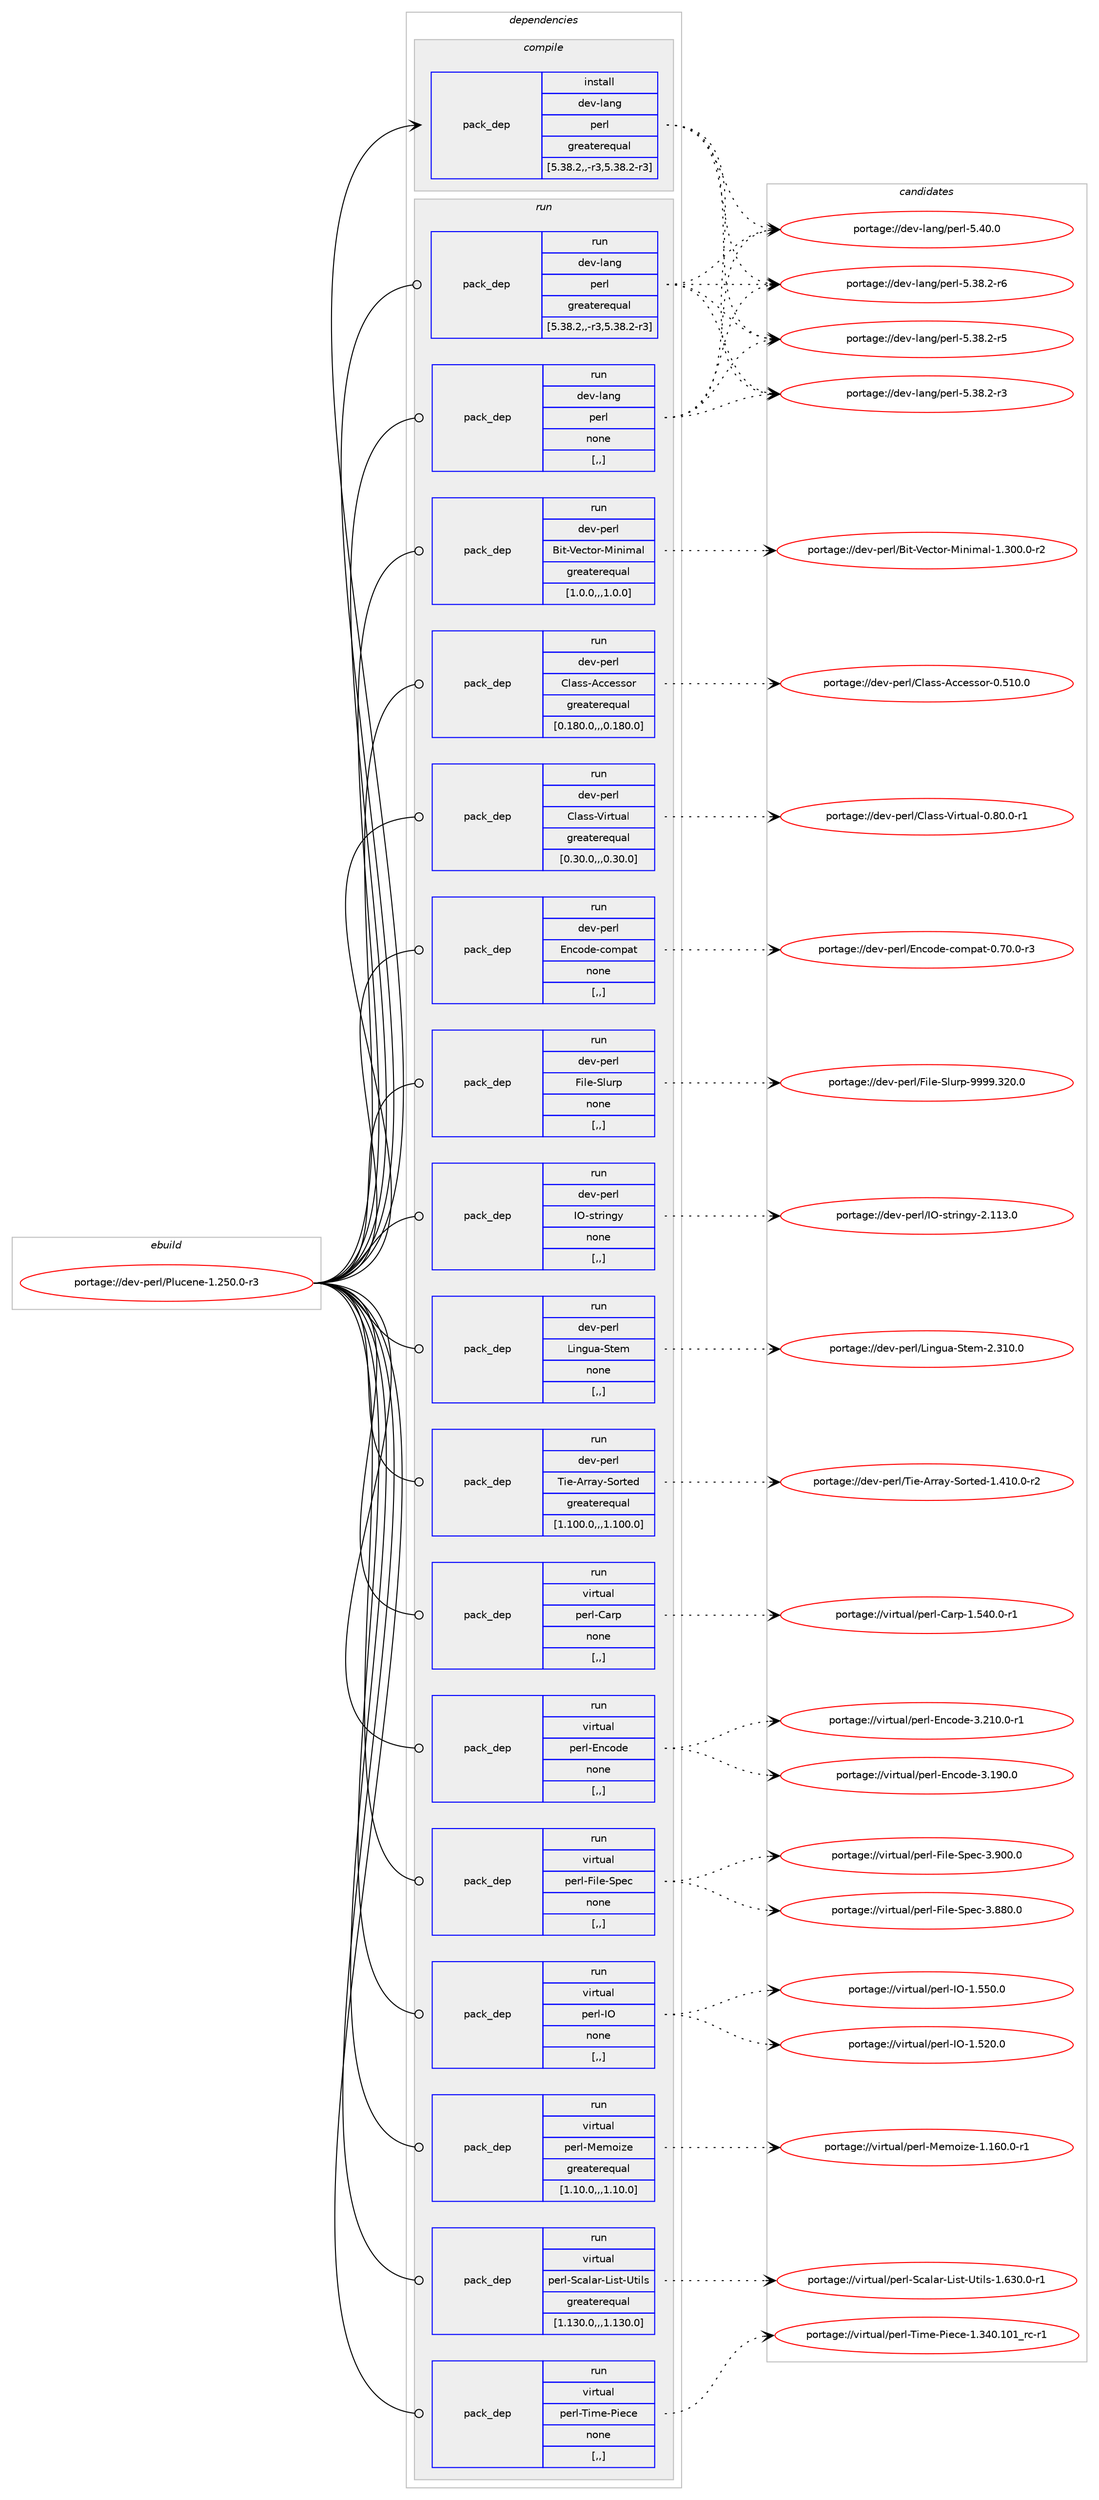 digraph prolog {

# *************
# Graph options
# *************

newrank=true;
concentrate=true;
compound=true;
graph [rankdir=LR,fontname=Helvetica,fontsize=10,ranksep=1.5];#, ranksep=2.5, nodesep=0.2];
edge  [arrowhead=vee];
node  [fontname=Helvetica,fontsize=10];

# **********
# The ebuild
# **********

subgraph cluster_leftcol {
color=gray;
label=<<i>ebuild</i>>;
id [label="portage://dev-perl/Plucene-1.250.0-r3", color=red, width=4, href="../dev-perl/Plucene-1.250.0-r3.svg"];
}

# ****************
# The dependencies
# ****************

subgraph cluster_midcol {
color=gray;
label=<<i>dependencies</i>>;
subgraph cluster_compile {
fillcolor="#eeeeee";
style=filled;
label=<<i>compile</i>>;
subgraph pack465087 {
dependency630176 [label=<<TABLE BORDER="0" CELLBORDER="1" CELLSPACING="0" CELLPADDING="4" WIDTH="220"><TR><TD ROWSPAN="6" CELLPADDING="30">pack_dep</TD></TR><TR><TD WIDTH="110">install</TD></TR><TR><TD>dev-lang</TD></TR><TR><TD>perl</TD></TR><TR><TD>greaterequal</TD></TR><TR><TD>[5.38.2,,-r3,5.38.2-r3]</TD></TR></TABLE>>, shape=none, color=blue];
}
id:e -> dependency630176:w [weight=20,style="solid",arrowhead="vee"];
}
subgraph cluster_compileandrun {
fillcolor="#eeeeee";
style=filled;
label=<<i>compile and run</i>>;
}
subgraph cluster_run {
fillcolor="#eeeeee";
style=filled;
label=<<i>run</i>>;
subgraph pack465088 {
dependency630177 [label=<<TABLE BORDER="0" CELLBORDER="1" CELLSPACING="0" CELLPADDING="4" WIDTH="220"><TR><TD ROWSPAN="6" CELLPADDING="30">pack_dep</TD></TR><TR><TD WIDTH="110">run</TD></TR><TR><TD>dev-lang</TD></TR><TR><TD>perl</TD></TR><TR><TD>greaterequal</TD></TR><TR><TD>[5.38.2,,-r3,5.38.2-r3]</TD></TR></TABLE>>, shape=none, color=blue];
}
id:e -> dependency630177:w [weight=20,style="solid",arrowhead="odot"];
subgraph pack465089 {
dependency630178 [label=<<TABLE BORDER="0" CELLBORDER="1" CELLSPACING="0" CELLPADDING="4" WIDTH="220"><TR><TD ROWSPAN="6" CELLPADDING="30">pack_dep</TD></TR><TR><TD WIDTH="110">run</TD></TR><TR><TD>dev-lang</TD></TR><TR><TD>perl</TD></TR><TR><TD>none</TD></TR><TR><TD>[,,]</TD></TR></TABLE>>, shape=none, color=blue];
}
id:e -> dependency630178:w [weight=20,style="solid",arrowhead="odot"];
subgraph pack465090 {
dependency630179 [label=<<TABLE BORDER="0" CELLBORDER="1" CELLSPACING="0" CELLPADDING="4" WIDTH="220"><TR><TD ROWSPAN="6" CELLPADDING="30">pack_dep</TD></TR><TR><TD WIDTH="110">run</TD></TR><TR><TD>dev-perl</TD></TR><TR><TD>Bit-Vector-Minimal</TD></TR><TR><TD>greaterequal</TD></TR><TR><TD>[1.0.0,,,1.0.0]</TD></TR></TABLE>>, shape=none, color=blue];
}
id:e -> dependency630179:w [weight=20,style="solid",arrowhead="odot"];
subgraph pack465091 {
dependency630180 [label=<<TABLE BORDER="0" CELLBORDER="1" CELLSPACING="0" CELLPADDING="4" WIDTH="220"><TR><TD ROWSPAN="6" CELLPADDING="30">pack_dep</TD></TR><TR><TD WIDTH="110">run</TD></TR><TR><TD>dev-perl</TD></TR><TR><TD>Class-Accessor</TD></TR><TR><TD>greaterequal</TD></TR><TR><TD>[0.180.0,,,0.180.0]</TD></TR></TABLE>>, shape=none, color=blue];
}
id:e -> dependency630180:w [weight=20,style="solid",arrowhead="odot"];
subgraph pack465092 {
dependency630181 [label=<<TABLE BORDER="0" CELLBORDER="1" CELLSPACING="0" CELLPADDING="4" WIDTH="220"><TR><TD ROWSPAN="6" CELLPADDING="30">pack_dep</TD></TR><TR><TD WIDTH="110">run</TD></TR><TR><TD>dev-perl</TD></TR><TR><TD>Class-Virtual</TD></TR><TR><TD>greaterequal</TD></TR><TR><TD>[0.30.0,,,0.30.0]</TD></TR></TABLE>>, shape=none, color=blue];
}
id:e -> dependency630181:w [weight=20,style="solid",arrowhead="odot"];
subgraph pack465093 {
dependency630182 [label=<<TABLE BORDER="0" CELLBORDER="1" CELLSPACING="0" CELLPADDING="4" WIDTH="220"><TR><TD ROWSPAN="6" CELLPADDING="30">pack_dep</TD></TR><TR><TD WIDTH="110">run</TD></TR><TR><TD>dev-perl</TD></TR><TR><TD>Encode-compat</TD></TR><TR><TD>none</TD></TR><TR><TD>[,,]</TD></TR></TABLE>>, shape=none, color=blue];
}
id:e -> dependency630182:w [weight=20,style="solid",arrowhead="odot"];
subgraph pack465094 {
dependency630183 [label=<<TABLE BORDER="0" CELLBORDER="1" CELLSPACING="0" CELLPADDING="4" WIDTH="220"><TR><TD ROWSPAN="6" CELLPADDING="30">pack_dep</TD></TR><TR><TD WIDTH="110">run</TD></TR><TR><TD>dev-perl</TD></TR><TR><TD>File-Slurp</TD></TR><TR><TD>none</TD></TR><TR><TD>[,,]</TD></TR></TABLE>>, shape=none, color=blue];
}
id:e -> dependency630183:w [weight=20,style="solid",arrowhead="odot"];
subgraph pack465095 {
dependency630184 [label=<<TABLE BORDER="0" CELLBORDER="1" CELLSPACING="0" CELLPADDING="4" WIDTH="220"><TR><TD ROWSPAN="6" CELLPADDING="30">pack_dep</TD></TR><TR><TD WIDTH="110">run</TD></TR><TR><TD>dev-perl</TD></TR><TR><TD>IO-stringy</TD></TR><TR><TD>none</TD></TR><TR><TD>[,,]</TD></TR></TABLE>>, shape=none, color=blue];
}
id:e -> dependency630184:w [weight=20,style="solid",arrowhead="odot"];
subgraph pack465096 {
dependency630185 [label=<<TABLE BORDER="0" CELLBORDER="1" CELLSPACING="0" CELLPADDING="4" WIDTH="220"><TR><TD ROWSPAN="6" CELLPADDING="30">pack_dep</TD></TR><TR><TD WIDTH="110">run</TD></TR><TR><TD>dev-perl</TD></TR><TR><TD>Lingua-Stem</TD></TR><TR><TD>none</TD></TR><TR><TD>[,,]</TD></TR></TABLE>>, shape=none, color=blue];
}
id:e -> dependency630185:w [weight=20,style="solid",arrowhead="odot"];
subgraph pack465097 {
dependency630186 [label=<<TABLE BORDER="0" CELLBORDER="1" CELLSPACING="0" CELLPADDING="4" WIDTH="220"><TR><TD ROWSPAN="6" CELLPADDING="30">pack_dep</TD></TR><TR><TD WIDTH="110">run</TD></TR><TR><TD>dev-perl</TD></TR><TR><TD>Tie-Array-Sorted</TD></TR><TR><TD>greaterequal</TD></TR><TR><TD>[1.100.0,,,1.100.0]</TD></TR></TABLE>>, shape=none, color=blue];
}
id:e -> dependency630186:w [weight=20,style="solid",arrowhead="odot"];
subgraph pack465098 {
dependency630187 [label=<<TABLE BORDER="0" CELLBORDER="1" CELLSPACING="0" CELLPADDING="4" WIDTH="220"><TR><TD ROWSPAN="6" CELLPADDING="30">pack_dep</TD></TR><TR><TD WIDTH="110">run</TD></TR><TR><TD>virtual</TD></TR><TR><TD>perl-Carp</TD></TR><TR><TD>none</TD></TR><TR><TD>[,,]</TD></TR></TABLE>>, shape=none, color=blue];
}
id:e -> dependency630187:w [weight=20,style="solid",arrowhead="odot"];
subgraph pack465099 {
dependency630188 [label=<<TABLE BORDER="0" CELLBORDER="1" CELLSPACING="0" CELLPADDING="4" WIDTH="220"><TR><TD ROWSPAN="6" CELLPADDING="30">pack_dep</TD></TR><TR><TD WIDTH="110">run</TD></TR><TR><TD>virtual</TD></TR><TR><TD>perl-Encode</TD></TR><TR><TD>none</TD></TR><TR><TD>[,,]</TD></TR></TABLE>>, shape=none, color=blue];
}
id:e -> dependency630188:w [weight=20,style="solid",arrowhead="odot"];
subgraph pack465100 {
dependency630189 [label=<<TABLE BORDER="0" CELLBORDER="1" CELLSPACING="0" CELLPADDING="4" WIDTH="220"><TR><TD ROWSPAN="6" CELLPADDING="30">pack_dep</TD></TR><TR><TD WIDTH="110">run</TD></TR><TR><TD>virtual</TD></TR><TR><TD>perl-File-Spec</TD></TR><TR><TD>none</TD></TR><TR><TD>[,,]</TD></TR></TABLE>>, shape=none, color=blue];
}
id:e -> dependency630189:w [weight=20,style="solid",arrowhead="odot"];
subgraph pack465101 {
dependency630190 [label=<<TABLE BORDER="0" CELLBORDER="1" CELLSPACING="0" CELLPADDING="4" WIDTH="220"><TR><TD ROWSPAN="6" CELLPADDING="30">pack_dep</TD></TR><TR><TD WIDTH="110">run</TD></TR><TR><TD>virtual</TD></TR><TR><TD>perl-IO</TD></TR><TR><TD>none</TD></TR><TR><TD>[,,]</TD></TR></TABLE>>, shape=none, color=blue];
}
id:e -> dependency630190:w [weight=20,style="solid",arrowhead="odot"];
subgraph pack465102 {
dependency630191 [label=<<TABLE BORDER="0" CELLBORDER="1" CELLSPACING="0" CELLPADDING="4" WIDTH="220"><TR><TD ROWSPAN="6" CELLPADDING="30">pack_dep</TD></TR><TR><TD WIDTH="110">run</TD></TR><TR><TD>virtual</TD></TR><TR><TD>perl-Memoize</TD></TR><TR><TD>greaterequal</TD></TR><TR><TD>[1.10.0,,,1.10.0]</TD></TR></TABLE>>, shape=none, color=blue];
}
id:e -> dependency630191:w [weight=20,style="solid",arrowhead="odot"];
subgraph pack465103 {
dependency630192 [label=<<TABLE BORDER="0" CELLBORDER="1" CELLSPACING="0" CELLPADDING="4" WIDTH="220"><TR><TD ROWSPAN="6" CELLPADDING="30">pack_dep</TD></TR><TR><TD WIDTH="110">run</TD></TR><TR><TD>virtual</TD></TR><TR><TD>perl-Scalar-List-Utils</TD></TR><TR><TD>greaterequal</TD></TR><TR><TD>[1.130.0,,,1.130.0]</TD></TR></TABLE>>, shape=none, color=blue];
}
id:e -> dependency630192:w [weight=20,style="solid",arrowhead="odot"];
subgraph pack465104 {
dependency630193 [label=<<TABLE BORDER="0" CELLBORDER="1" CELLSPACING="0" CELLPADDING="4" WIDTH="220"><TR><TD ROWSPAN="6" CELLPADDING="30">pack_dep</TD></TR><TR><TD WIDTH="110">run</TD></TR><TR><TD>virtual</TD></TR><TR><TD>perl-Time-Piece</TD></TR><TR><TD>none</TD></TR><TR><TD>[,,]</TD></TR></TABLE>>, shape=none, color=blue];
}
id:e -> dependency630193:w [weight=20,style="solid",arrowhead="odot"];
}
}

# **************
# The candidates
# **************

subgraph cluster_choices {
rank=same;
color=gray;
label=<<i>candidates</i>>;

subgraph choice465087 {
color=black;
nodesep=1;
choice10010111845108971101034711210111410845534652484648 [label="portage://dev-lang/perl-5.40.0", color=red, width=4,href="../dev-lang/perl-5.40.0.svg"];
choice100101118451089711010347112101114108455346515646504511454 [label="portage://dev-lang/perl-5.38.2-r6", color=red, width=4,href="../dev-lang/perl-5.38.2-r6.svg"];
choice100101118451089711010347112101114108455346515646504511453 [label="portage://dev-lang/perl-5.38.2-r5", color=red, width=4,href="../dev-lang/perl-5.38.2-r5.svg"];
choice100101118451089711010347112101114108455346515646504511451 [label="portage://dev-lang/perl-5.38.2-r3", color=red, width=4,href="../dev-lang/perl-5.38.2-r3.svg"];
dependency630176:e -> choice10010111845108971101034711210111410845534652484648:w [style=dotted,weight="100"];
dependency630176:e -> choice100101118451089711010347112101114108455346515646504511454:w [style=dotted,weight="100"];
dependency630176:e -> choice100101118451089711010347112101114108455346515646504511453:w [style=dotted,weight="100"];
dependency630176:e -> choice100101118451089711010347112101114108455346515646504511451:w [style=dotted,weight="100"];
}
subgraph choice465088 {
color=black;
nodesep=1;
choice10010111845108971101034711210111410845534652484648 [label="portage://dev-lang/perl-5.40.0", color=red, width=4,href="../dev-lang/perl-5.40.0.svg"];
choice100101118451089711010347112101114108455346515646504511454 [label="portage://dev-lang/perl-5.38.2-r6", color=red, width=4,href="../dev-lang/perl-5.38.2-r6.svg"];
choice100101118451089711010347112101114108455346515646504511453 [label="portage://dev-lang/perl-5.38.2-r5", color=red, width=4,href="../dev-lang/perl-5.38.2-r5.svg"];
choice100101118451089711010347112101114108455346515646504511451 [label="portage://dev-lang/perl-5.38.2-r3", color=red, width=4,href="../dev-lang/perl-5.38.2-r3.svg"];
dependency630177:e -> choice10010111845108971101034711210111410845534652484648:w [style=dotted,weight="100"];
dependency630177:e -> choice100101118451089711010347112101114108455346515646504511454:w [style=dotted,weight="100"];
dependency630177:e -> choice100101118451089711010347112101114108455346515646504511453:w [style=dotted,weight="100"];
dependency630177:e -> choice100101118451089711010347112101114108455346515646504511451:w [style=dotted,weight="100"];
}
subgraph choice465089 {
color=black;
nodesep=1;
choice10010111845108971101034711210111410845534652484648 [label="portage://dev-lang/perl-5.40.0", color=red, width=4,href="../dev-lang/perl-5.40.0.svg"];
choice100101118451089711010347112101114108455346515646504511454 [label="portage://dev-lang/perl-5.38.2-r6", color=red, width=4,href="../dev-lang/perl-5.38.2-r6.svg"];
choice100101118451089711010347112101114108455346515646504511453 [label="portage://dev-lang/perl-5.38.2-r5", color=red, width=4,href="../dev-lang/perl-5.38.2-r5.svg"];
choice100101118451089711010347112101114108455346515646504511451 [label="portage://dev-lang/perl-5.38.2-r3", color=red, width=4,href="../dev-lang/perl-5.38.2-r3.svg"];
dependency630178:e -> choice10010111845108971101034711210111410845534652484648:w [style=dotted,weight="100"];
dependency630178:e -> choice100101118451089711010347112101114108455346515646504511454:w [style=dotted,weight="100"];
dependency630178:e -> choice100101118451089711010347112101114108455346515646504511453:w [style=dotted,weight="100"];
dependency630178:e -> choice100101118451089711010347112101114108455346515646504511451:w [style=dotted,weight="100"];
}
subgraph choice465090 {
color=black;
nodesep=1;
choice10010111845112101114108476610511645861019911611111445771051101051099710845494651484846484511450 [label="portage://dev-perl/Bit-Vector-Minimal-1.300.0-r2", color=red, width=4,href="../dev-perl/Bit-Vector-Minimal-1.300.0-r2.svg"];
dependency630179:e -> choice10010111845112101114108476610511645861019911611111445771051101051099710845494651484846484511450:w [style=dotted,weight="100"];
}
subgraph choice465091 {
color=black;
nodesep=1;
choice10010111845112101114108476710897115115456599991011151151111144548465349484648 [label="portage://dev-perl/Class-Accessor-0.510.0", color=red, width=4,href="../dev-perl/Class-Accessor-0.510.0.svg"];
dependency630180:e -> choice10010111845112101114108476710897115115456599991011151151111144548465349484648:w [style=dotted,weight="100"];
}
subgraph choice465092 {
color=black;
nodesep=1;
choice10010111845112101114108476710897115115458610511411611797108454846564846484511449 [label="portage://dev-perl/Class-Virtual-0.80.0-r1", color=red, width=4,href="../dev-perl/Class-Virtual-0.80.0-r1.svg"];
dependency630181:e -> choice10010111845112101114108476710897115115458610511411611797108454846564846484511449:w [style=dotted,weight="100"];
}
subgraph choice465093 {
color=black;
nodesep=1;
choice10010111845112101114108476911099111100101459911110911297116454846554846484511451 [label="portage://dev-perl/Encode-compat-0.70.0-r3", color=red, width=4,href="../dev-perl/Encode-compat-0.70.0-r3.svg"];
dependency630182:e -> choice10010111845112101114108476911099111100101459911110911297116454846554846484511451:w [style=dotted,weight="100"];
}
subgraph choice465094 {
color=black;
nodesep=1;
choice10010111845112101114108477010510810145831081171141124557575757465150484648 [label="portage://dev-perl/File-Slurp-9999.320.0", color=red, width=4,href="../dev-perl/File-Slurp-9999.320.0.svg"];
dependency630183:e -> choice10010111845112101114108477010510810145831081171141124557575757465150484648:w [style=dotted,weight="100"];
}
subgraph choice465095 {
color=black;
nodesep=1;
choice10010111845112101114108477379451151161141051101031214550464949514648 [label="portage://dev-perl/IO-stringy-2.113.0", color=red, width=4,href="../dev-perl/IO-stringy-2.113.0.svg"];
dependency630184:e -> choice10010111845112101114108477379451151161141051101031214550464949514648:w [style=dotted,weight="100"];
}
subgraph choice465096 {
color=black;
nodesep=1;
choice1001011184511210111410847761051101031179745831161011094550465149484648 [label="portage://dev-perl/Lingua-Stem-2.310.0", color=red, width=4,href="../dev-perl/Lingua-Stem-2.310.0.svg"];
dependency630185:e -> choice1001011184511210111410847761051101031179745831161011094550465149484648:w [style=dotted,weight="100"];
}
subgraph choice465097 {
color=black;
nodesep=1;
choice100101118451121011141084784105101456511411497121458311111411610110045494652494846484511450 [label="portage://dev-perl/Tie-Array-Sorted-1.410.0-r2", color=red, width=4,href="../dev-perl/Tie-Array-Sorted-1.410.0-r2.svg"];
dependency630186:e -> choice100101118451121011141084784105101456511411497121458311111411610110045494652494846484511450:w [style=dotted,weight="100"];
}
subgraph choice465098 {
color=black;
nodesep=1;
choice118105114116117971084711210111410845679711411245494653524846484511449 [label="portage://virtual/perl-Carp-1.540.0-r1", color=red, width=4,href="../virtual/perl-Carp-1.540.0-r1.svg"];
dependency630187:e -> choice118105114116117971084711210111410845679711411245494653524846484511449:w [style=dotted,weight="100"];
}
subgraph choice465099 {
color=black;
nodesep=1;
choice118105114116117971084711210111410845691109911110010145514650494846484511449 [label="portage://virtual/perl-Encode-3.210.0-r1", color=red, width=4,href="../virtual/perl-Encode-3.210.0-r1.svg"];
choice11810511411611797108471121011141084569110991111001014551464957484648 [label="portage://virtual/perl-Encode-3.190.0", color=red, width=4,href="../virtual/perl-Encode-3.190.0.svg"];
dependency630188:e -> choice118105114116117971084711210111410845691109911110010145514650494846484511449:w [style=dotted,weight="100"];
dependency630188:e -> choice11810511411611797108471121011141084569110991111001014551464957484648:w [style=dotted,weight="100"];
}
subgraph choice465100 {
color=black;
nodesep=1;
choice118105114116117971084711210111410845701051081014583112101994551465748484648 [label="portage://virtual/perl-File-Spec-3.900.0", color=red, width=4,href="../virtual/perl-File-Spec-3.900.0.svg"];
choice118105114116117971084711210111410845701051081014583112101994551465656484648 [label="portage://virtual/perl-File-Spec-3.880.0", color=red, width=4,href="../virtual/perl-File-Spec-3.880.0.svg"];
dependency630189:e -> choice118105114116117971084711210111410845701051081014583112101994551465748484648:w [style=dotted,weight="100"];
dependency630189:e -> choice118105114116117971084711210111410845701051081014583112101994551465656484648:w [style=dotted,weight="100"];
}
subgraph choice465101 {
color=black;
nodesep=1;
choice11810511411611797108471121011141084573794549465353484648 [label="portage://virtual/perl-IO-1.550.0", color=red, width=4,href="../virtual/perl-IO-1.550.0.svg"];
choice11810511411611797108471121011141084573794549465350484648 [label="portage://virtual/perl-IO-1.520.0", color=red, width=4,href="../virtual/perl-IO-1.520.0.svg"];
dependency630190:e -> choice11810511411611797108471121011141084573794549465353484648:w [style=dotted,weight="100"];
dependency630190:e -> choice11810511411611797108471121011141084573794549465350484648:w [style=dotted,weight="100"];
}
subgraph choice465102 {
color=black;
nodesep=1;
choice1181051141161179710847112101114108457710110911110512210145494649544846484511449 [label="portage://virtual/perl-Memoize-1.160.0-r1", color=red, width=4,href="../virtual/perl-Memoize-1.160.0-r1.svg"];
dependency630191:e -> choice1181051141161179710847112101114108457710110911110512210145494649544846484511449:w [style=dotted,weight="100"];
}
subgraph choice465103 {
color=black;
nodesep=1;
choice118105114116117971084711210111410845839997108971144576105115116458511610510811545494654514846484511449 [label="portage://virtual/perl-Scalar-List-Utils-1.630.0-r1", color=red, width=4,href="../virtual/perl-Scalar-List-Utils-1.630.0-r1.svg"];
dependency630192:e -> choice118105114116117971084711210111410845839997108971144576105115116458511610510811545494654514846484511449:w [style=dotted,weight="100"];
}
subgraph choice465104 {
color=black;
nodesep=1;
choice118105114116117971084711210111410845841051091014580105101991014549465152484649484995114994511449 [label="portage://virtual/perl-Time-Piece-1.340.101_rc-r1", color=red, width=4,href="../virtual/perl-Time-Piece-1.340.101_rc-r1.svg"];
dependency630193:e -> choice118105114116117971084711210111410845841051091014580105101991014549465152484649484995114994511449:w [style=dotted,weight="100"];
}
}

}

